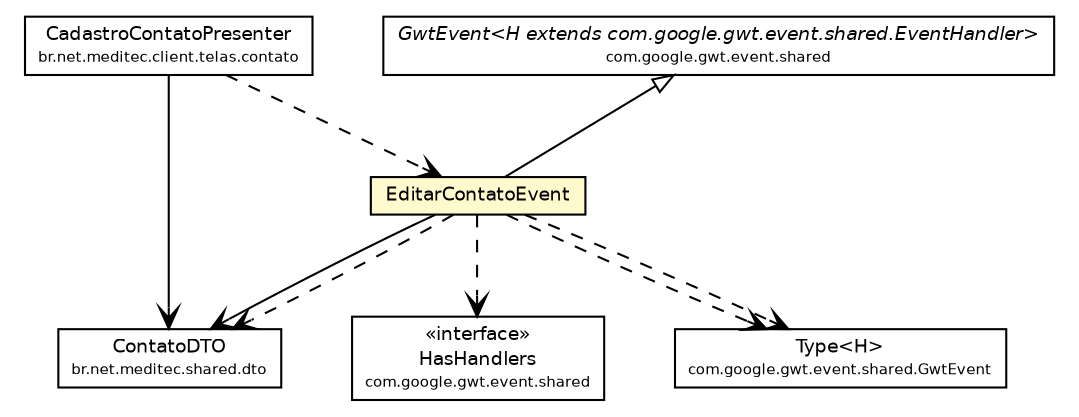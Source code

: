 #!/usr/local/bin/dot
#
# Class diagram 
# Generated by UmlGraph version 4.6 (http://www.spinellis.gr/sw/umlgraph)
#

digraph G {
	edge [fontname="Helvetica",fontsize=10,labelfontname="Helvetica",labelfontsize=10];
	node [fontname="Helvetica",fontsize=10,shape=plaintext];
	// br.net.meditec.shared.dto.ContatoDTO
	c2913 [label=<<table border="0" cellborder="1" cellspacing="0" cellpadding="2" port="p" href="../../shared/dto/ContatoDTO.html">
		<tr><td><table border="0" cellspacing="0" cellpadding="1">
			<tr><td> ContatoDTO </td></tr>
			<tr><td><font point-size="7.0"> br.net.meditec.shared.dto </font></td></tr>
		</table></td></tr>
		</table>>, fontname="Helvetica", fontcolor="black", fontsize=9.0];
	// br.net.meditec.client.events.EditarContatoEvent
	c2922 [label=<<table border="0" cellborder="1" cellspacing="0" cellpadding="2" port="p" bgcolor="lemonChiffon" href="./EditarContatoEvent.html">
		<tr><td><table border="0" cellspacing="0" cellpadding="1">
			<tr><td> EditarContatoEvent </td></tr>
		</table></td></tr>
		</table>>, fontname="Helvetica", fontcolor="black", fontsize=9.0];
	// br.net.meditec.client.telas.contato.CadastroContatoPresenter
	c2937 [label=<<table border="0" cellborder="1" cellspacing="0" cellpadding="2" port="p" href="../telas/contato/CadastroContatoPresenter.html">
		<tr><td><table border="0" cellspacing="0" cellpadding="1">
			<tr><td> CadastroContatoPresenter </td></tr>
			<tr><td><font point-size="7.0"> br.net.meditec.client.telas.contato </font></td></tr>
		</table></td></tr>
		</table>>, fontname="Helvetica", fontcolor="black", fontsize=9.0];
	//br.net.meditec.client.events.EditarContatoEvent extends com.google.gwt.event.shared.GwtEvent<br.net.meditec.client.events.EditarContatoEvent.EditarContatoHandler>
	c2974:p -> c2922:p [dir=back,arrowtail=empty];
	// br.net.meditec.client.events.EditarContatoEvent NAVASSOC br.net.meditec.shared.dto.ContatoDTO
	c2922:p -> c2913:p [taillabel="", label="", headlabel="", fontname="Helvetica", fontcolor="black", fontsize=10.0, color="black", arrowhead=open];
	// br.net.meditec.client.telas.contato.CadastroContatoPresenter NAVASSOC br.net.meditec.shared.dto.ContatoDTO
	c2937:p -> c2913:p [taillabel="", label="", headlabel="", fontname="Helvetica", fontcolor="black", fontsize=10.0, color="black", arrowhead=open];
	// br.net.meditec.client.events.EditarContatoEvent DEPEND com.google.gwt.event.shared.HasHandlers
	c2922:p -> c2975:p [taillabel="", label="", headlabel="", fontname="Helvetica", fontcolor="black", fontsize=10.0, color="black", arrowhead=open, style=dashed];
	// br.net.meditec.client.events.EditarContatoEvent DEPEND br.net.meditec.shared.dto.ContatoDTO
	c2922:p -> c2913:p [taillabel="", label="", headlabel="", fontname="Helvetica", fontcolor="black", fontsize=10.0, color="black", arrowhead=open, style=dashed];
	// br.net.meditec.client.events.EditarContatoEvent DEPEND com.google.gwt.event.shared.GwtEvent.Type<H>
	c2922:p -> c2976:p [taillabel="", label="", headlabel="", fontname="Helvetica", fontcolor="black", fontsize=10.0, color="black", arrowhead=open, style=dashed];
	// br.net.meditec.client.events.EditarContatoEvent DEPEND com.google.gwt.event.shared.GwtEvent.Type<H>
	c2922:p -> c2976:p [taillabel="", label="", headlabel="", fontname="Helvetica", fontcolor="black", fontsize=10.0, color="black", arrowhead=open, style=dashed];
	// br.net.meditec.client.telas.contato.CadastroContatoPresenter DEPEND br.net.meditec.client.events.EditarContatoEvent
	c2937:p -> c2922:p [taillabel="", label="", headlabel="", fontname="Helvetica", fontcolor="black", fontsize=10.0, color="black", arrowhead=open, style=dashed];
	// com.google.gwt.event.shared.HasHandlers
	c2975 [label=<<table border="0" cellborder="1" cellspacing="0" cellpadding="2" port="p" href="http://java.sun.com/j2se/1.4.2/docs/api/com/google/gwt/event/shared/HasHandlers.html">
		<tr><td><table border="0" cellspacing="0" cellpadding="1">
			<tr><td> &laquo;interface&raquo; </td></tr>
			<tr><td> HasHandlers </td></tr>
			<tr><td><font point-size="7.0"> com.google.gwt.event.shared </font></td></tr>
		</table></td></tr>
		</table>>, fontname="Helvetica", fontcolor="black", fontsize=9.0];
	// com.google.gwt.event.shared.GwtEvent.Type<H>
	c2976 [label=<<table border="0" cellborder="1" cellspacing="0" cellpadding="2" port="p" href="http://java.sun.com/j2se/1.4.2/docs/api/com/google/gwt/event/shared/GwtEvent/Type.html">
		<tr><td><table border="0" cellspacing="0" cellpadding="1">
			<tr><td> Type&lt;H&gt; </td></tr>
			<tr><td><font point-size="7.0"> com.google.gwt.event.shared.GwtEvent </font></td></tr>
		</table></td></tr>
		</table>>, fontname="Helvetica", fontcolor="black", fontsize=9.0];
	// com.google.gwt.event.shared.GwtEvent<H extends com.google.gwt.event.shared.EventHandler>
	c2974 [label=<<table border="0" cellborder="1" cellspacing="0" cellpadding="2" port="p" href="http://java.sun.com/j2se/1.4.2/docs/api/com/google/gwt/event/shared/GwtEvent.html">
		<tr><td><table border="0" cellspacing="0" cellpadding="1">
			<tr><td><font face="Helvetica-Oblique"> GwtEvent&lt;H extends com.google.gwt.event.shared.EventHandler&gt; </font></td></tr>
			<tr><td><font point-size="7.0"> com.google.gwt.event.shared </font></td></tr>
		</table></td></tr>
		</table>>, fontname="Helvetica", fontcolor="black", fontsize=9.0];
}

